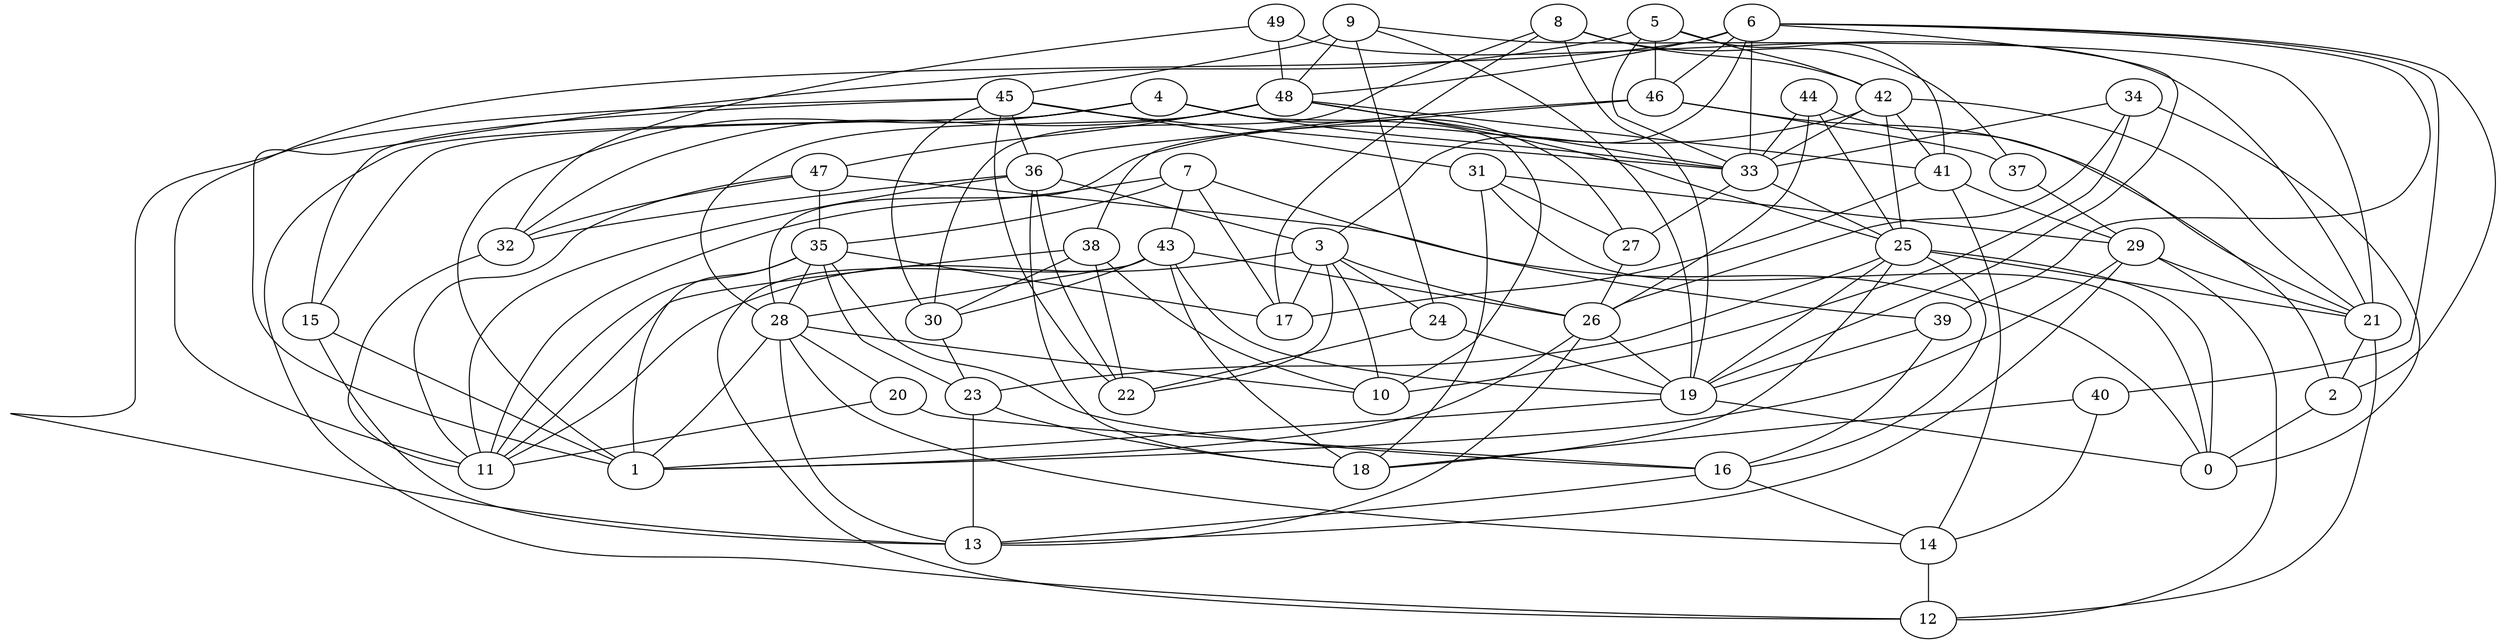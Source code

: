 digraph GG_graph {

subgraph G_graph {
edge [color = black]
"39" -> "16" [dir = none]
"39" -> "19" [dir = none]
"24" -> "22" [dir = none]
"24" -> "19" [dir = none]
"38" -> "10" [dir = none]
"38" -> "11" [dir = none]
"38" -> "30" [dir = none]
"38" -> "22" [dir = none]
"8" -> "42" [dir = none]
"8" -> "17" [dir = none]
"8" -> "37" [dir = none]
"8" -> "30" [dir = none]
"8" -> "19" [dir = none]
"31" -> "0" [dir = none]
"31" -> "29" [dir = none]
"31" -> "27" [dir = none]
"37" -> "29" [dir = none]
"34" -> "26" [dir = none]
"34" -> "0" [dir = none]
"34" -> "10" [dir = none]
"34" -> "33" [dir = none]
"14" -> "12" [dir = none]
"20" -> "16" [dir = none]
"20" -> "11" [dir = none]
"9" -> "48" [dir = none]
"9" -> "19" [dir = none]
"9" -> "45" [dir = none]
"9" -> "21" [dir = none]
"9" -> "24" [dir = none]
"48" -> "33" [dir = none]
"48" -> "25" [dir = none]
"48" -> "41" [dir = none]
"48" -> "28" [dir = none]
"48" -> "32" [dir = none]
"48" -> "47" [dir = none]
"29" -> "1" [dir = none]
"29" -> "21" [dir = none]
"29" -> "13" [dir = none]
"29" -> "12" [dir = none]
"46" -> "36" [dir = none]
"46" -> "37" [dir = none]
"46" -> "21" [dir = none]
"7" -> "39" [dir = none]
"7" -> "35" [dir = none]
"7" -> "43" [dir = none]
"7" -> "11" [dir = none]
"7" -> "17" [dir = none]
"35" -> "16" [dir = none]
"35" -> "23" [dir = none]
"35" -> "1" [dir = none]
"35" -> "11" [dir = none]
"35" -> "28" [dir = none]
"35" -> "17" [dir = none]
"27" -> "26" [dir = none]
"28" -> "10" [dir = none]
"28" -> "13" [dir = none]
"28" -> "1" [dir = none]
"28" -> "14" [dir = none]
"28" -> "20" [dir = none]
"41" -> "29" [dir = none]
"41" -> "14" [dir = none]
"41" -> "17" [dir = none]
"15" -> "13" [dir = none]
"15" -> "1" [dir = none]
"19" -> "0" [dir = none]
"19" -> "1" [dir = none]
"30" -> "23" [dir = none]
"3" -> "10" [dir = none]
"3" -> "17" [dir = none]
"3" -> "24" [dir = none]
"3" -> "11" [dir = none]
"3" -> "26" [dir = none]
"3" -> "22" [dir = none]
"6" -> "40" [dir = none]
"6" -> "39" [dir = none]
"6" -> "19" [dir = none]
"6" -> "2" [dir = none]
"6" -> "3" [dir = none]
"6" -> "46" [dir = none]
"6" -> "33" [dir = none]
"6" -> "48" [dir = none]
"6" -> "11" [dir = none]
"45" -> "33" [dir = none]
"45" -> "31" [dir = none]
"45" -> "13" [dir = none]
"45" -> "22" [dir = none]
"45" -> "30" [dir = none]
"45" -> "36" [dir = none]
"45" -> "15" [dir = none]
"40" -> "14" [dir = none]
"40" -> "18" [dir = none]
"36" -> "22" [dir = none]
"36" -> "18" [dir = none]
"36" -> "3" [dir = none]
"36" -> "32" [dir = none]
"36" -> "11" [dir = none]
"43" -> "30" [dir = none]
"43" -> "18" [dir = none]
"43" -> "28" [dir = none]
"43" -> "12" [dir = none]
"43" -> "19" [dir = none]
"43" -> "26" [dir = none]
"33" -> "27" [dir = none]
"33" -> "25" [dir = none]
"25" -> "23" [dir = none]
"25" -> "21" [dir = none]
"25" -> "16" [dir = none]
"25" -> "18" [dir = none]
"25" -> "0" [dir = none]
"25" -> "19" [dir = none]
"2" -> "0" [dir = none]
"42" -> "21" [dir = none]
"42" -> "33" [dir = none]
"42" -> "25" [dir = none]
"42" -> "41" [dir = none]
"49" -> "48" [dir = none]
"49" -> "32" [dir = none]
"49" -> "21" [dir = none]
"23" -> "13" [dir = none]
"23" -> "18" [dir = none]
"21" -> "12" [dir = none]
"21" -> "2" [dir = none]
"16" -> "14" [dir = none]
"16" -> "13" [dir = none]
"47" -> "35" [dir = none]
"47" -> "0" [dir = none]
"47" -> "11" [dir = none]
"47" -> "32" [dir = none]
"32" -> "11" [dir = none]
"26" -> "19" [dir = none]
"26" -> "13" [dir = none]
"26" -> "1" [dir = none]
"5" -> "1" [dir = none]
"5" -> "42" [dir = none]
"5" -> "33" [dir = none]
"5" -> "46" [dir = none]
"5" -> "41" [dir = none]
"4" -> "27" [dir = none]
"4" -> "1" [dir = none]
"4" -> "15" [dir = none]
"4" -> "10" [dir = none]
"4" -> "12" [dir = none]
"4" -> "33" [dir = none]
"44" -> "25" [dir = none]
"44" -> "2" [dir = none]
"44" -> "26" [dir = none]
"44" -> "33" [dir = none]
"42" -> "28" [dir = none]
"46" -> "38" [dir = none]
"31" -> "18" [dir = none]
}

}
